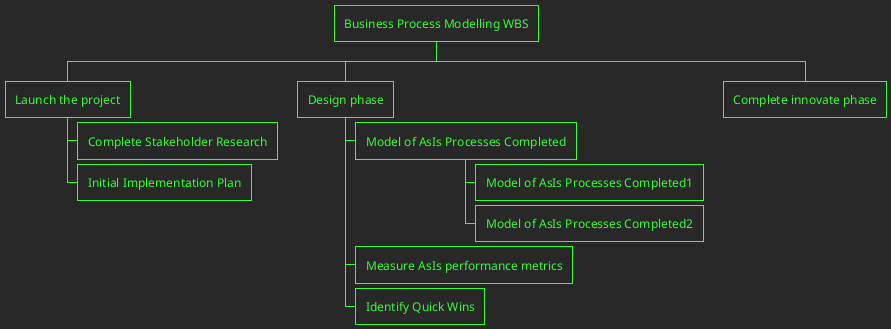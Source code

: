 @startwbs wbs demo

' !include theme/core.puml
!theme crt-green
' !theme superhero-outline

* Business Process Modelling WBS

** Launch the project
*** Complete Stakeholder Research
*** Initial Implementation Plan

** Design phase
*** Model of AsIs Processes Completed
**** Model of AsIs Processes Completed1
**** Model of AsIs Processes Completed2
*** Measure AsIs performance metrics
*** Identify Quick Wins

** Complete innovate phase

@endwbs
